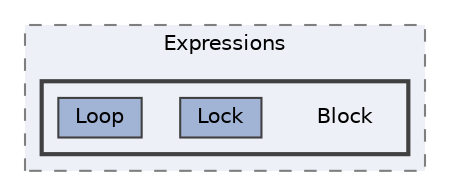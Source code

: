 digraph "src/BadScript2/Parser/Expressions/Block"
{
 // LATEX_PDF_SIZE
  bgcolor="transparent";
  edge [fontname=Helvetica,fontsize=10,labelfontname=Helvetica,labelfontsize=10];
  node [fontname=Helvetica,fontsize=10,shape=box,height=0.2,width=0.4];
  compound=true
  subgraph clusterdir_04d5912ed1f39ca84a48cfcfcfa62da9 {
    graph [ bgcolor="#edf0f7", pencolor="grey50", label="Expressions", fontname=Helvetica,fontsize=10 style="filled,dashed", URL="dir_04d5912ed1f39ca84a48cfcfcfa62da9.html",tooltip=""]
  subgraph clusterdir_1121a44fd70294406cbfc69219b8c250 {
    graph [ bgcolor="#edf0f7", pencolor="grey25", label="", fontname=Helvetica,fontsize=10 style="filled,bold", URL="dir_1121a44fd70294406cbfc69219b8c250.html",tooltip=""]
    dir_1121a44fd70294406cbfc69219b8c250 [shape=plaintext, label="Block"];
  dir_f3eef2bce1dfeaff66fc9fb69cc7ee91 [label="Lock", fillcolor="#a2b4d6", color="grey25", style="filled", URL="dir_f3eef2bce1dfeaff66fc9fb69cc7ee91.html",tooltip=""];
  dir_257886a65875285bf7bfdad4e3dc50e2 [label="Loop", fillcolor="#a2b4d6", color="grey25", style="filled", URL="dir_257886a65875285bf7bfdad4e3dc50e2.html",tooltip=""];
  }
  }
}
